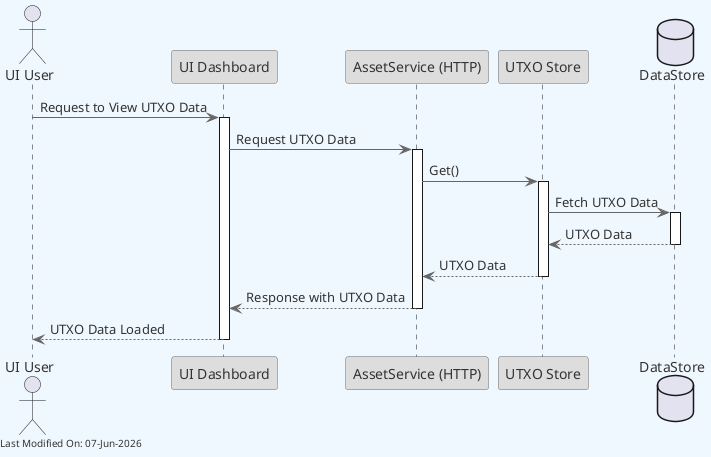 @startuml
skinparam backgroundColor #F0F8FF
skinparam defaultFontColor #333333
skinparam arrowColor #666666

' Define borders for all elements
skinparam entity {
  BorderColor #666666
  BackgroundColor #DDDDDD
}

skinparam control {
  BorderColor #666666
  BackgroundColor #DDDDDD
}

skinparam participant {
  BorderColor #666666
  BackgroundColor #DDDDDD
}



actor "UI User" as UI_USER
participant "UI Dashboard" as UI
participant "AssetService (HTTP)" as AssetService
participant "UTXO Store" as UTXOStore
database "DataStore" as Datastore

UI_USER -> UI: Request to View UTXO Data
activate UI

UI -> AssetService: Request UTXO Data
activate AssetService

AssetService -> UTXOStore: Get()
activate UTXOStore

UTXOStore -> Datastore: Fetch UTXO Data
activate Datastore
Datastore --> UTXOStore: UTXO Data
deactivate Datastore

UTXOStore --> AssetService: UTXO Data
deactivate UTXOStore


AssetService --> UI: Response with UTXO Data
deactivate AssetService

UI --> UI_USER: UTXO Data Loaded

deactivate UI

left footer Last Modified On: %date("dd-MMM-yyyy")

@enduml
